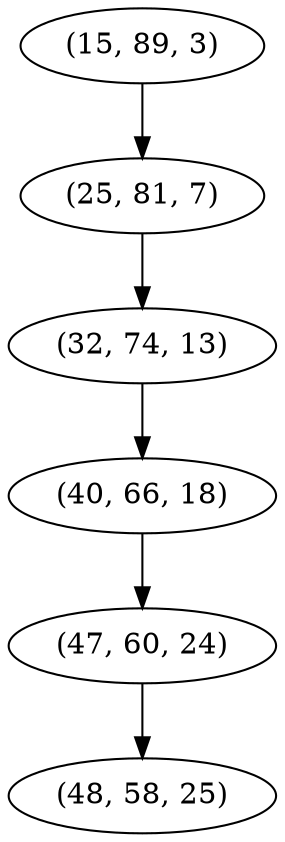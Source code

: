 digraph tree {
    "(15, 89, 3)";
    "(25, 81, 7)";
    "(32, 74, 13)";
    "(40, 66, 18)";
    "(47, 60, 24)";
    "(48, 58, 25)";
    "(15, 89, 3)" -> "(25, 81, 7)";
    "(25, 81, 7)" -> "(32, 74, 13)";
    "(32, 74, 13)" -> "(40, 66, 18)";
    "(40, 66, 18)" -> "(47, 60, 24)";
    "(47, 60, 24)" -> "(48, 58, 25)";
}
